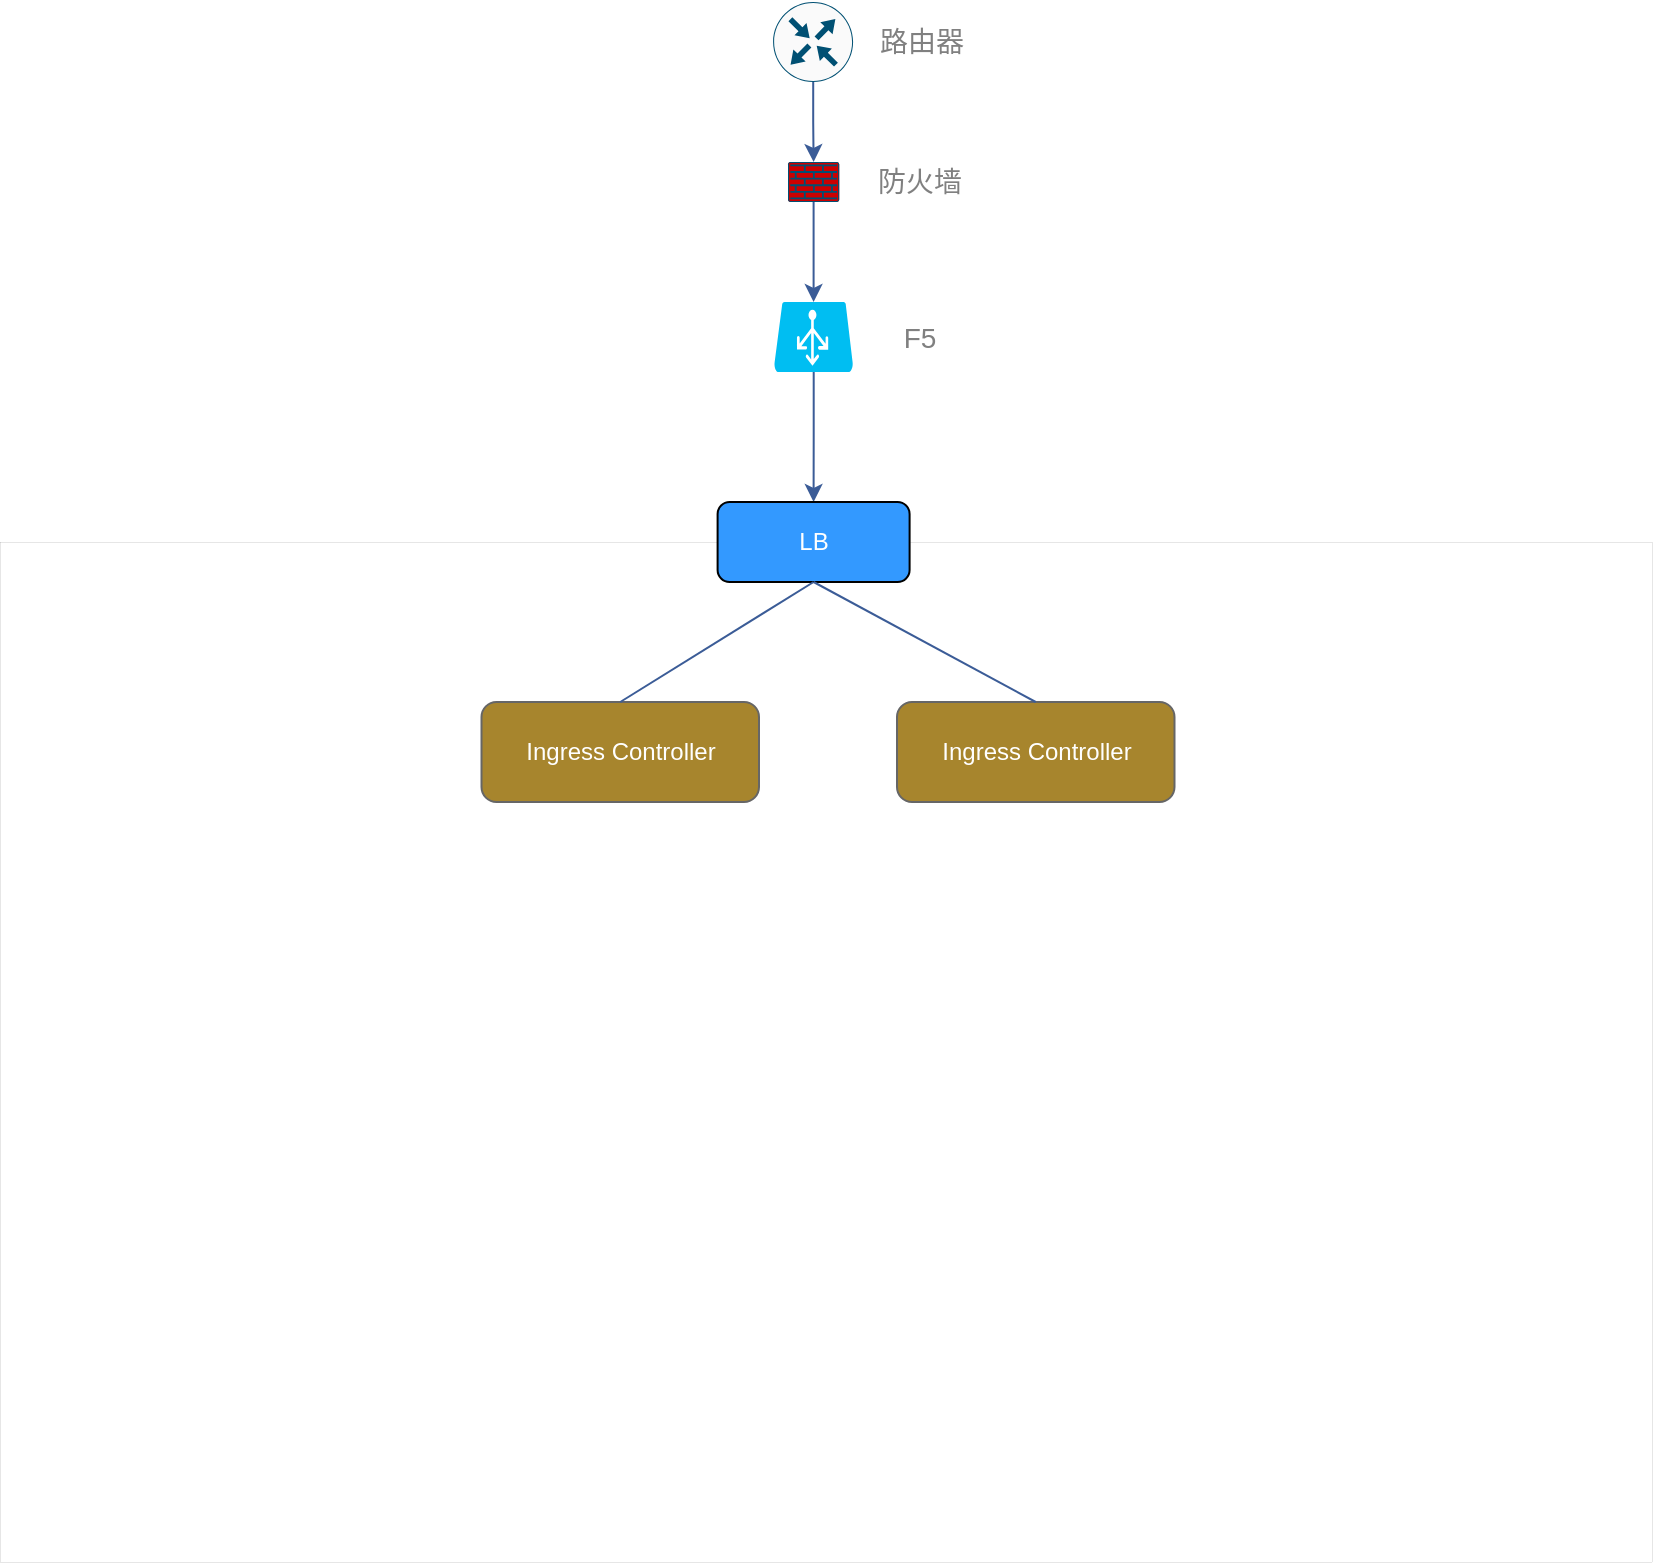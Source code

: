<mxfile version="20.6.0" type="github">
  <diagram id="a1CHIfD1MNtg-3mOQyhZ" name="第 1 页">
    <mxGraphModel dx="988" dy="750" grid="1" gridSize="10" guides="1" tooltips="1" connect="1" arrows="1" fold="1" page="1" pageScale="1" pageWidth="827" pageHeight="1169" math="0" shadow="0">
      <root>
        <mxCell id="0" />
        <mxCell id="1" parent="0" />
        <mxCell id="5qL3P_yVnfUD6-obJIHw-1" value="" style="rounded=0;whiteSpace=wrap;html=1;strokeWidth=0;" parent="1" vertex="1">
          <mxGeometry y="300" width="826" height="510" as="geometry" />
        </mxCell>
        <mxCell id="5qL3P_yVnfUD6-obJIHw-5" value="&lt;font style=&quot;font-size: 12px;&quot; color=&quot;#ffffff&quot;&gt;Ingress Controller&lt;/font&gt;" style="rounded=1;whiteSpace=wrap;html=1;fillColor=#A7852D;fontColor=#333333;strokeColor=#666666;" parent="1" vertex="1">
          <mxGeometry x="448.5" y="380" width="138.75" height="50" as="geometry" />
        </mxCell>
        <mxCell id="pP445jVZ_SCYz-9O2WYY-12" style="edgeStyle=orthogonalEdgeStyle;rounded=0;orthogonalLoop=1;jettySize=auto;html=1;entryX=0.5;entryY=0;entryDx=0;entryDy=0;strokeColor=#3B5C97;fontColor=#FFFFFF;" edge="1" parent="1" source="5qL3P_yVnfUD6-obJIHw-8" target="pP445jVZ_SCYz-9O2WYY-11">
          <mxGeometry relative="1" as="geometry" />
        </mxCell>
        <mxCell id="5qL3P_yVnfUD6-obJIHw-8" value="" style="verticalLabelPosition=bottom;html=1;verticalAlign=top;align=center;strokeColor=none;fillColor=#00BEF2;shape=mxgraph.azure.azure_load_balancer;fontSize=14;fontColor=#FFFFFF;" parent="1" vertex="1">
          <mxGeometry x="387.05" y="180" width="39.5" height="35" as="geometry" />
        </mxCell>
        <mxCell id="5qL3P_yVnfUD6-obJIHw-9" value="&lt;font color=&quot;#808080&quot;&gt;F5&lt;/font&gt;" style="text;html=1;strokeColor=none;fillColor=none;align=center;verticalAlign=middle;whiteSpace=wrap;rounded=0;fontSize=14;fontColor=#FFFFFF;" parent="1" vertex="1">
          <mxGeometry x="430" y="182.5" width="60.39" height="30" as="geometry" />
        </mxCell>
        <mxCell id="5qL3P_yVnfUD6-obJIHw-11" value="&lt;font style=&quot;font-size: 12px;&quot; color=&quot;#ffffff&quot;&gt;Ingress Controller&lt;/font&gt;" style="rounded=1;whiteSpace=wrap;html=1;fillColor=#A7852D;fontColor=#333333;strokeColor=#666666;" parent="1" vertex="1">
          <mxGeometry x="240.75" y="380" width="138.75" height="50" as="geometry" />
        </mxCell>
        <mxCell id="pP445jVZ_SCYz-9O2WYY-1" value="&lt;font color=&quot;#808080&quot;&gt;路由器&lt;/font&gt;" style="text;html=1;strokeColor=none;fillColor=none;align=center;verticalAlign=middle;whiteSpace=wrap;rounded=0;fontSize=14;fontColor=#FFFFFF;" vertex="1" parent="1">
          <mxGeometry x="430" y="35" width="61.5" height="30" as="geometry" />
        </mxCell>
        <mxCell id="pP445jVZ_SCYz-9O2WYY-9" style="edgeStyle=orthogonalEdgeStyle;rounded=0;orthogonalLoop=1;jettySize=auto;html=1;entryX=0.5;entryY=0;entryDx=0;entryDy=0;entryPerimeter=0;fontColor=#808080;strokeColor=#3B5C97;" edge="1" parent="1" source="pP445jVZ_SCYz-9O2WYY-2" target="pP445jVZ_SCYz-9O2WYY-5">
          <mxGeometry relative="1" as="geometry" />
        </mxCell>
        <mxCell id="pP445jVZ_SCYz-9O2WYY-2" value="" style="sketch=0;points=[[0.5,0,0],[1,0.5,0],[0.5,1,0],[0,0.5,0],[0.145,0.145,0],[0.856,0.145,0],[0.855,0.856,0],[0.145,0.855,0]];verticalLabelPosition=bottom;html=1;verticalAlign=top;aspect=fixed;align=center;pointerEvents=1;shape=mxgraph.cisco19.rect;prIcon=router;fillColor=#FAFAFA;strokeColor=#005073;fontColor=#808080;" vertex="1" parent="1">
          <mxGeometry x="386.55" y="30" width="40" height="40" as="geometry" />
        </mxCell>
        <mxCell id="pP445jVZ_SCYz-9O2WYY-10" style="edgeStyle=orthogonalEdgeStyle;rounded=0;orthogonalLoop=1;jettySize=auto;html=1;entryX=0.5;entryY=0;entryDx=0;entryDy=0;entryPerimeter=0;strokeColor=#3B5C97;fontColor=#808080;" edge="1" parent="1" source="pP445jVZ_SCYz-9O2WYY-5" target="5qL3P_yVnfUD6-obJIHw-8">
          <mxGeometry relative="1" as="geometry" />
        </mxCell>
        <mxCell id="pP445jVZ_SCYz-9O2WYY-5" value="" style="points=[[0.015,0.015,0],[0.985,0.015,0],[0.985,0.985,0],[0.015,0.985,0],[0.25,0,0],[0.5,0,0],[0.75,0,0],[1,0.25,0],[1,0.5,0],[1,0.75,0],[0.75,1,0],[0.5,1,0],[0.25,1,0],[0,0.75,0],[0,0.5,0],[0,0.25,0]];verticalLabelPosition=bottom;html=1;verticalAlign=top;aspect=fixed;align=center;pointerEvents=1;shape=mxgraph.cisco19.rect;prIcon=firewall;fillColor=#CC0000;strokeColor=#005073;" vertex="1" parent="1">
          <mxGeometry x="394.0" y="110.0" width="25.61" height="20" as="geometry" />
        </mxCell>
        <mxCell id="pP445jVZ_SCYz-9O2WYY-8" value="&lt;font color=&quot;#808080&quot;&gt;防火墙&lt;/font&gt;" style="text;html=1;strokeColor=none;fillColor=none;align=center;verticalAlign=middle;whiteSpace=wrap;rounded=0;fontSize=14;fontColor=#FFFFFF;" vertex="1" parent="1">
          <mxGeometry x="429.44" y="105" width="61.5" height="30" as="geometry" />
        </mxCell>
        <mxCell id="pP445jVZ_SCYz-9O2WYY-11" value="&lt;font color=&quot;#ffffff&quot;&gt;LB&lt;/font&gt;" style="rounded=1;whiteSpace=wrap;html=1;fontColor=#808080;fillColor=#3399FF;" vertex="1" parent="1">
          <mxGeometry x="358.8" y="280" width="96" height="40" as="geometry" />
        </mxCell>
        <mxCell id="pP445jVZ_SCYz-9O2WYY-13" value="" style="endArrow=none;html=1;rounded=0;strokeColor=#3B5C97;fontColor=#FFFFFF;entryX=0.5;entryY=1;entryDx=0;entryDy=0;exitX=0.5;exitY=0;exitDx=0;exitDy=0;" edge="1" parent="1" source="5qL3P_yVnfUD6-obJIHw-11" target="pP445jVZ_SCYz-9O2WYY-11">
          <mxGeometry width="50" height="50" relative="1" as="geometry">
            <mxPoint x="460" y="230" as="sourcePoint" />
            <mxPoint x="510" y="180" as="targetPoint" />
          </mxGeometry>
        </mxCell>
        <mxCell id="pP445jVZ_SCYz-9O2WYY-14" value="" style="endArrow=none;html=1;rounded=0;strokeColor=#3B5C97;fontColor=#FFFFFF;entryX=0.5;entryY=1;entryDx=0;entryDy=0;exitX=0.5;exitY=0;exitDx=0;exitDy=0;" edge="1" parent="1" source="5qL3P_yVnfUD6-obJIHw-5" target="pP445jVZ_SCYz-9O2WYY-11">
          <mxGeometry width="50" height="50" relative="1" as="geometry">
            <mxPoint x="320.125" y="390" as="sourcePoint" />
            <mxPoint x="416.8" y="330" as="targetPoint" />
          </mxGeometry>
        </mxCell>
      </root>
    </mxGraphModel>
  </diagram>
</mxfile>
